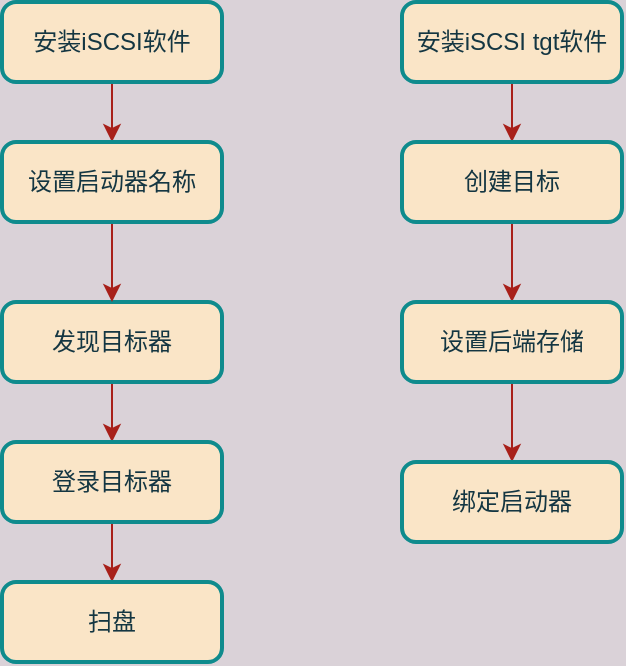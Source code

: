 <mxfile version="13.10.0" type="embed">
    <diagram id="q3ugtaNGyzoVHZiZM6oQ" name="第 1 页">
        <mxGraphModel dx="1053" dy="493" grid="1" gridSize="10" guides="1" tooltips="1" connect="1" arrows="1" fold="1" page="1" pageScale="1" pageWidth="827" pageHeight="1169" background="#DAD2D8" math="0" shadow="0">
            <root>
                <mxCell id="0"/>
                <mxCell id="1" parent="0"/>
                <mxCell id="11" value="" style="edgeStyle=orthogonalEdgeStyle;curved=0;rounded=1;sketch=0;orthogonalLoop=1;jettySize=auto;html=1;strokeColor=#A8201A;fillColor=#FAE5C7;fontColor=#143642;" edge="1" parent="1" source="2" target="10">
                    <mxGeometry relative="1" as="geometry"/>
                </mxCell>
                <mxCell id="2" value="安装iSCSI软件" style="rounded=1;whiteSpace=wrap;html=1;absoluteArcSize=1;arcSize=14;strokeWidth=2;sketch=0;fillColor=#FAE5C7;fontColor=#143642;strokeColor=#0F8B8D;" parent="1" vertex="1">
                    <mxGeometry x="180" y="70" width="110" height="40" as="geometry"/>
                </mxCell>
                <mxCell id="7" value="" style="edgeStyle=orthogonalEdgeStyle;curved=0;rounded=1;sketch=0;orthogonalLoop=1;jettySize=auto;html=1;strokeColor=#A8201A;fillColor=#FAE5C7;fontColor=#143642;" edge="1" parent="1" source="4" target="6">
                    <mxGeometry relative="1" as="geometry"/>
                </mxCell>
                <mxCell id="4" value="发现目标器" style="rounded=1;whiteSpace=wrap;html=1;absoluteArcSize=1;arcSize=14;strokeWidth=2;sketch=0;fillColor=#FAE5C7;fontColor=#143642;strokeColor=#0F8B8D;" vertex="1" parent="1">
                    <mxGeometry x="180" y="220" width="110" height="40" as="geometry"/>
                </mxCell>
                <mxCell id="9" value="" style="edgeStyle=orthogonalEdgeStyle;curved=0;rounded=1;sketch=0;orthogonalLoop=1;jettySize=auto;html=1;strokeColor=#A8201A;fillColor=#FAE5C7;fontColor=#143642;" edge="1" parent="1" source="6" target="8">
                    <mxGeometry relative="1" as="geometry"/>
                </mxCell>
                <mxCell id="6" value="登录目标器" style="rounded=1;whiteSpace=wrap;html=1;absoluteArcSize=1;arcSize=14;strokeWidth=2;sketch=0;fillColor=#FAE5C7;fontColor=#143642;strokeColor=#0F8B8D;" vertex="1" parent="1">
                    <mxGeometry x="180" y="290" width="110" height="40" as="geometry"/>
                </mxCell>
                <mxCell id="8" value="扫盘" style="rounded=1;whiteSpace=wrap;html=1;absoluteArcSize=1;arcSize=14;strokeWidth=2;sketch=0;fillColor=#FAE5C7;fontColor=#143642;strokeColor=#0F8B8D;" vertex="1" parent="1">
                    <mxGeometry x="180" y="360" width="110" height="40" as="geometry"/>
                </mxCell>
                <mxCell id="12" value="" style="edgeStyle=orthogonalEdgeStyle;curved=0;rounded=1;sketch=0;orthogonalLoop=1;jettySize=auto;html=1;strokeColor=#A8201A;fillColor=#FAE5C7;fontColor=#143642;" edge="1" parent="1" source="10" target="4">
                    <mxGeometry relative="1" as="geometry"/>
                </mxCell>
                <mxCell id="10" value="设置启动器名称" style="rounded=1;whiteSpace=wrap;html=1;absoluteArcSize=1;arcSize=14;strokeWidth=2;sketch=0;fillColor=#FAE5C7;fontColor=#143642;strokeColor=#0F8B8D;" vertex="1" parent="1">
                    <mxGeometry x="180" y="140" width="110" height="40" as="geometry"/>
                </mxCell>
                <mxCell id="16" value="" style="edgeStyle=orthogonalEdgeStyle;curved=0;rounded=1;sketch=0;orthogonalLoop=1;jettySize=auto;html=1;strokeColor=#A8201A;fillColor=#FAE5C7;fontColor=#143642;" edge="1" parent="1" source="13" target="15">
                    <mxGeometry relative="1" as="geometry"/>
                </mxCell>
                <mxCell id="13" value="安装iSCSI tgt软件" style="rounded=1;whiteSpace=wrap;html=1;absoluteArcSize=1;arcSize=14;strokeWidth=2;sketch=0;fillColor=#FAE5C7;fontColor=#143642;strokeColor=#0F8B8D;" vertex="1" parent="1">
                    <mxGeometry x="380" y="70" width="110" height="40" as="geometry"/>
                </mxCell>
                <mxCell id="18" value="" style="edgeStyle=orthogonalEdgeStyle;curved=0;rounded=1;sketch=0;orthogonalLoop=1;jettySize=auto;html=1;strokeColor=#A8201A;fillColor=#FAE5C7;fontColor=#143642;" edge="1" parent="1" source="15" target="17">
                    <mxGeometry relative="1" as="geometry"/>
                </mxCell>
                <mxCell id="15" value="创建目标" style="rounded=1;whiteSpace=wrap;html=1;absoluteArcSize=1;arcSize=14;strokeWidth=2;sketch=0;fillColor=#FAE5C7;fontColor=#143642;strokeColor=#0F8B8D;" vertex="1" parent="1">
                    <mxGeometry x="380" y="140" width="110" height="40" as="geometry"/>
                </mxCell>
                <mxCell id="20" value="" style="edgeStyle=orthogonalEdgeStyle;curved=0;rounded=1;sketch=0;orthogonalLoop=1;jettySize=auto;html=1;strokeColor=#A8201A;fillColor=#FAE5C7;fontColor=#143642;" edge="1" parent="1" source="17" target="19">
                    <mxGeometry relative="1" as="geometry"/>
                </mxCell>
                <mxCell id="17" value="设置后端存储" style="rounded=1;whiteSpace=wrap;html=1;absoluteArcSize=1;arcSize=14;strokeWidth=2;sketch=0;fillColor=#FAE5C7;fontColor=#143642;strokeColor=#0F8B8D;" vertex="1" parent="1">
                    <mxGeometry x="380" y="220" width="110" height="40" as="geometry"/>
                </mxCell>
                <mxCell id="19" value="绑定启动器" style="rounded=1;whiteSpace=wrap;html=1;absoluteArcSize=1;arcSize=14;strokeWidth=2;sketch=0;fillColor=#FAE5C7;fontColor=#143642;strokeColor=#0F8B8D;" vertex="1" parent="1">
                    <mxGeometry x="380" y="300" width="110" height="40" as="geometry"/>
                </mxCell>
            </root>
        </mxGraphModel>
    </diagram>
</mxfile>